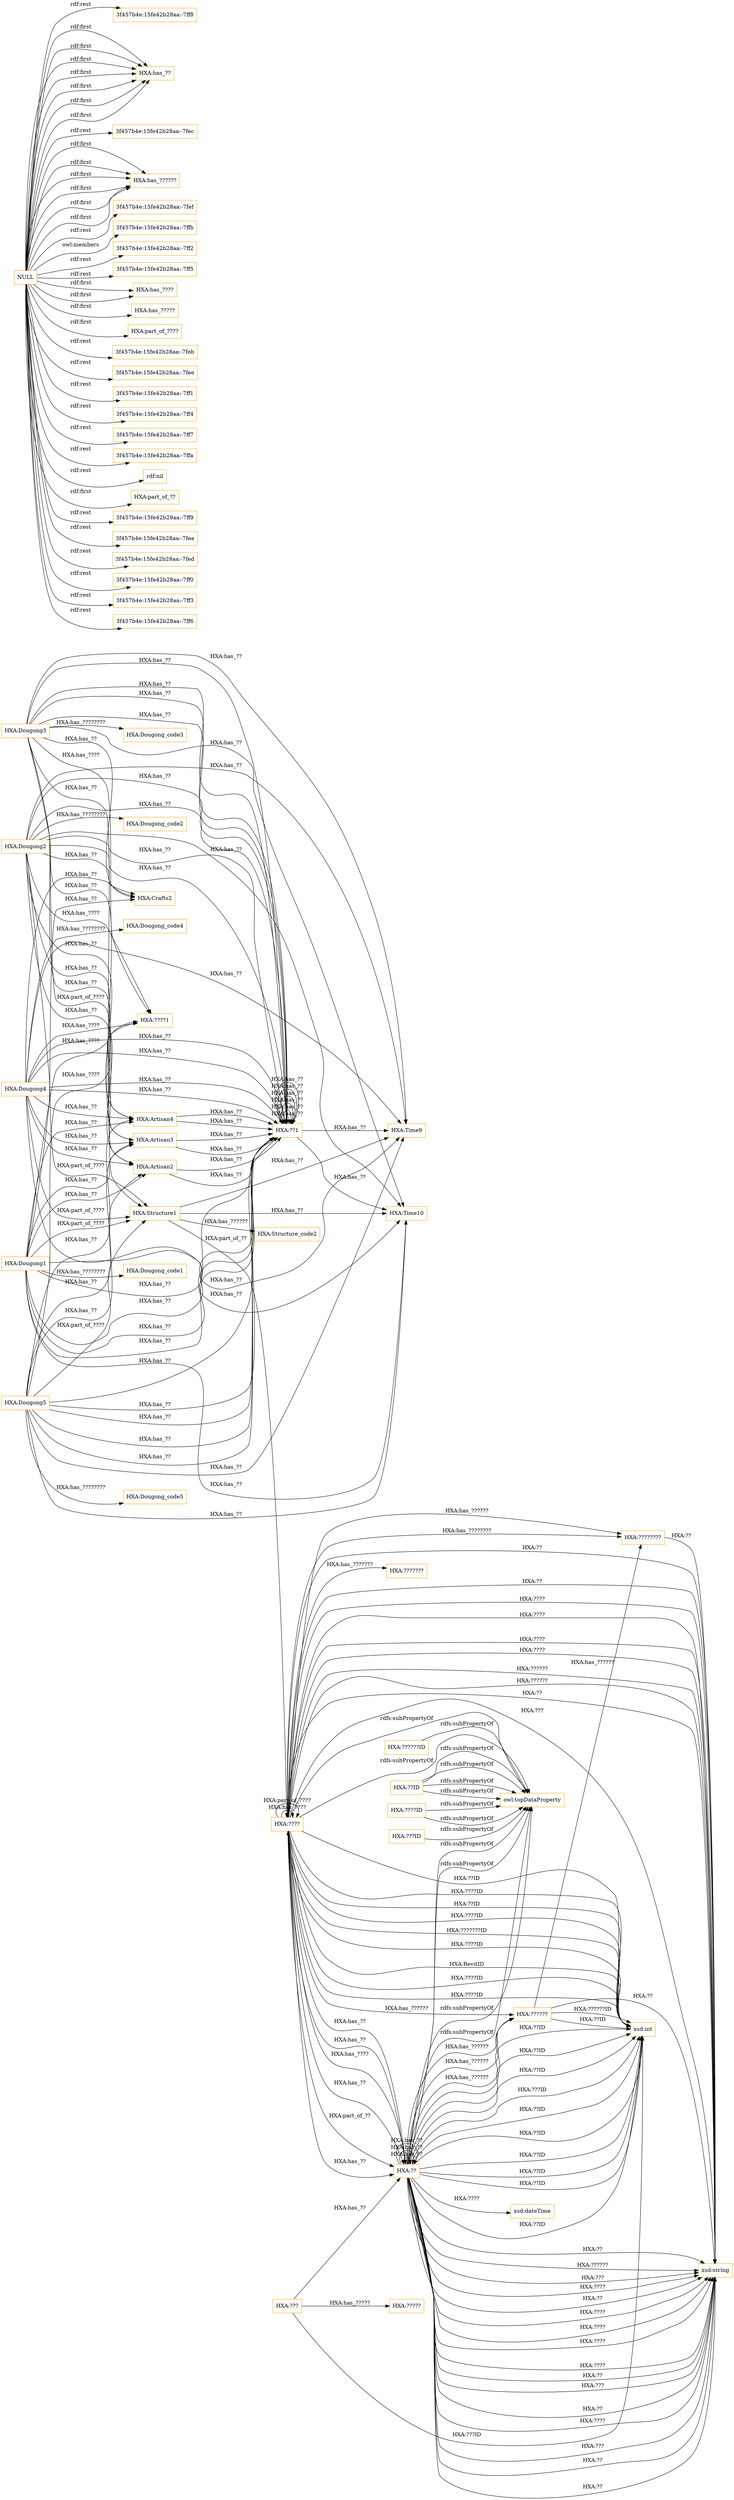 digraph ar2dtool_diagram { 
rankdir=LR;
size="1501"
node [shape = rectangle, color="orange"]; "HXA:??????" "HXA:????????" "HXA:????" "HXA:??" "HXA:????" "HXA:???????" "HXA:??" "HXA:??????" "HXA:????" "HXA:??" "HXA:??????" "HXA:??" "HXA:???" "HXA:??" "HXA:??????" "HXA:????????" "HXA:??" "HXA:????????" "HXA:??" "HXA:??" "HXA:????" "HXA:????" "HXA:??" "HXA:??????" "HXA:??" "HXA:??" "HXA:?????" "HXA:????" ; /*classes style*/
	"HXA:??" -> "owl:topDataProperty" [ label = "rdfs:subPropertyOf" ];
	"HXA:Structure1" -> "HXA:Time10" [ label = "HXA:has_??" ];
	"HXA:Structure1" -> "HXA:Time9" [ label = "HXA:has_??" ];
	"HXA:Structure1" -> "HXA:????" [ label = "HXA:part_of_??" ];
	"HXA:Structure1" -> "HXA:Structure_code2" [ label = "HXA:has_??????" ];
	"HXA:Dougong4" -> "HXA:??1" [ label = "HXA:has_??" ];
	"HXA:Dougong4" -> "HXA:Structure1" [ label = "HXA:part_of_????" ];
	"HXA:Dougong4" -> "HXA:Artisan4" [ label = "HXA:has_??" ];
	"HXA:Dougong4" -> "HXA:??1" [ label = "HXA:has_??" ];
	"HXA:Dougong4" -> "HXA:Crafts2" [ label = "HXA:has_??" ];
	"HXA:Dougong4" -> "HXA:??1" [ label = "HXA:has_??" ];
	"HXA:Dougong4" -> "HXA:Artisan2" [ label = "HXA:has_??" ];
	"HXA:Dougong4" -> "HXA:Time9" [ label = "HXA:has_??" ];
	"HXA:Dougong4" -> "HXA:??1" [ label = "HXA:has_??" ];
	"HXA:Dougong4" -> "HXA:????1" [ label = "HXA:has_????" ];
	"HXA:Dougong4" -> "HXA:Dougong_code4" [ label = "HXA:has_????????" ];
	"HXA:Dougong4" -> "HXA:Artisan3" [ label = "HXA:has_??" ];
	"HXA:Dougong4" -> "HXA:Time10" [ label = "HXA:has_??" ];
	"HXA:??ID" -> "owl:topDataProperty" [ label = "rdfs:subPropertyOf" ];
	"HXA:????ID" -> "owl:topDataProperty" [ label = "rdfs:subPropertyOf" ];
	"HXA:??" -> "owl:topDataProperty" [ label = "rdfs:subPropertyOf" ];
	"HXA:??" -> "owl:topDataProperty" [ label = "rdfs:subPropertyOf" ];
	"HXA:??" -> "owl:topDataProperty" [ label = "rdfs:subPropertyOf" ];
	"HXA:Dougong3" -> "HXA:Artisan3" [ label = "HXA:has_??" ];
	"HXA:Dougong3" -> "HXA:Crafts2" [ label = "HXA:has_??" ];
	"HXA:Dougong3" -> "HXA:??1" [ label = "HXA:has_??" ];
	"HXA:Dougong3" -> "HXA:Time9" [ label = "HXA:has_??" ];
	"HXA:Dougong3" -> "HXA:Dougong_code3" [ label = "HXA:has_????????" ];
	"HXA:Dougong3" -> "HXA:??1" [ label = "HXA:has_??" ];
	"HXA:Dougong3" -> "HXA:Time10" [ label = "HXA:has_??" ];
	"HXA:Dougong3" -> "HXA:??1" [ label = "HXA:has_??" ];
	"HXA:Dougong3" -> "HXA:Artisan2" [ label = "HXA:has_??" ];
	"HXA:Dougong3" -> "HXA:??1" [ label = "HXA:has_??" ];
	"HXA:Dougong3" -> "HXA:Structure1" [ label = "HXA:part_of_????" ];
	"HXA:Dougong3" -> "HXA:????1" [ label = "HXA:has_????" ];
	"HXA:Dougong3" -> "HXA:Artisan4" [ label = "HXA:has_??" ];
	"HXA:Artisan4" -> "HXA:??1" [ label = "HXA:has_??" ];
	"HXA:Artisan4" -> "HXA:??1" [ label = "HXA:has_??" ];
	"HXA:????ID" -> "owl:topDataProperty" [ label = "rdfs:subPropertyOf" ];
	"HXA:Dougong2" -> "HXA:??1" [ label = "HXA:has_??" ];
	"HXA:Dougong2" -> "HXA:Artisan2" [ label = "HXA:has_??" ];
	"HXA:Dougong2" -> "HXA:Structure1" [ label = "HXA:part_of_????" ];
	"HXA:Dougong2" -> "HXA:??1" [ label = "HXA:has_??" ];
	"HXA:Dougong2" -> "HXA:Crafts2" [ label = "HXA:has_??" ];
	"HXA:Dougong2" -> "HXA:????1" [ label = "HXA:has_????" ];
	"HXA:Dougong2" -> "HXA:Dougong_code2" [ label = "HXA:has_????????" ];
	"HXA:Dougong2" -> "HXA:Time9" [ label = "HXA:has_??" ];
	"HXA:Dougong2" -> "HXA:??1" [ label = "HXA:has_??" ];
	"HXA:Dougong2" -> "HXA:Time10" [ label = "HXA:has_??" ];
	"HXA:Dougong2" -> "HXA:Artisan3" [ label = "HXA:has_??" ];
	"HXA:Dougong2" -> "HXA:??1" [ label = "HXA:has_??" ];
	"HXA:Dougong2" -> "HXA:Artisan4" [ label = "HXA:has_??" ];
	"HXA:Artisan3" -> "HXA:??1" [ label = "HXA:has_??" ];
	"HXA:Artisan3" -> "HXA:??1" [ label = "HXA:has_??" ];
	"HXA:???ID" -> "owl:topDataProperty" [ label = "rdfs:subPropertyOf" ];
	"HXA:Dougong1" -> "HXA:??1" [ label = "HXA:has_??" ];
	"HXA:Dougong1" -> "HXA:Crafts2" [ label = "HXA:has_??" ];
	"HXA:Dougong1" -> "HXA:Time9" [ label = "HXA:has_??" ];
	"HXA:Dougong1" -> "HXA:??1" [ label = "HXA:has_??" ];
	"HXA:Dougong1" -> "HXA:Time10" [ label = "HXA:has_??" ];
	"HXA:Dougong1" -> "HXA:??1" [ label = "HXA:has_??" ];
	"HXA:Dougong1" -> "HXA:Artisan2" [ label = "HXA:has_??" ];
	"HXA:Dougong1" -> "HXA:Artisan4" [ label = "HXA:has_??" ];
	"HXA:Dougong1" -> "HXA:??1" [ label = "HXA:has_??" ];
	"HXA:Dougong1" -> "HXA:????1" [ label = "HXA:has_????" ];
	"HXA:Dougong1" -> "HXA:Structure1" [ label = "HXA:part_of_????" ];
	"HXA:Dougong1" -> "HXA:Dougong_code1" [ label = "HXA:has_????????" ];
	"HXA:Dougong1" -> "HXA:Artisan3" [ label = "HXA:has_??" ];
	"NULL" -> "3f457b4e:15fe42b28aa:-7ff8" [ label = "rdf:rest" ];
	"NULL" -> "HXA:has_??" [ label = "rdf:first" ];
	"NULL" -> "3f457b4e:15fe42b28aa:-7fec" [ label = "rdf:rest" ];
	"NULL" -> "HXA:has_??????" [ label = "rdf:first" ];
	"NULL" -> "3f457b4e:15fe42b28aa:-7fef" [ label = "rdf:rest" ];
	"NULL" -> "3f457b4e:15fe42b28aa:-7ffb" [ label = "owl:members" ];
	"NULL" -> "3f457b4e:15fe42b28aa:-7ff2" [ label = "rdf:rest" ];
	"NULL" -> "3f457b4e:15fe42b28aa:-7ff5" [ label = "rdf:rest" ];
	"NULL" -> "HXA:has_????" [ label = "rdf:first" ];
	"NULL" -> "HXA:has_??????" [ label = "rdf:first" ];
	"NULL" -> "HXA:has_?????" [ label = "rdf:first" ];
	"NULL" -> "HXA:has_??" [ label = "rdf:first" ];
	"NULL" -> "HXA:has_??" [ label = "rdf:first" ];
	"NULL" -> "HXA:has_????" [ label = "rdf:first" ];
	"NULL" -> "HXA:part_of_????" [ label = "rdf:first" ];
	"NULL" -> "HXA:has_??" [ label = "rdf:first" ];
	"NULL" -> "3f457b4e:15fe42b28aa:-7feb" [ label = "rdf:rest" ];
	"NULL" -> "3f457b4e:15fe42b28aa:-7fee" [ label = "rdf:rest" ];
	"NULL" -> "HXA:has_??" [ label = "rdf:first" ];
	"NULL" -> "3f457b4e:15fe42b28aa:-7ff1" [ label = "rdf:rest" ];
	"NULL" -> "3f457b4e:15fe42b28aa:-7ff4" [ label = "rdf:rest" ];
	"NULL" -> "3f457b4e:15fe42b28aa:-7ff7" [ label = "rdf:rest" ];
	"NULL" -> "HXA:has_??????" [ label = "rdf:first" ];
	"NULL" -> "HXA:has_??" [ label = "rdf:first" ];
	"NULL" -> "3f457b4e:15fe42b28aa:-7ffa" [ label = "rdf:rest" ];
	"NULL" -> "rdf:nil" [ label = "rdf:rest" ];
	"NULL" -> "HXA:part_of_??" [ label = "rdf:first" ];
	"NULL" -> "HXA:has_??????" [ label = "rdf:first" ];
	"NULL" -> "3f457b4e:15fe42b28aa:-7ff9" [ label = "rdf:rest" ];
	"NULL" -> "HXA:has_??????" [ label = "rdf:first" ];
	"NULL" -> "3f457b4e:15fe42b28aa:-7fea" [ label = "rdf:rest" ];
	"NULL" -> "3f457b4e:15fe42b28aa:-7fed" [ label = "rdf:rest" ];
	"NULL" -> "3f457b4e:15fe42b28aa:-7ff0" [ label = "rdf:rest" ];
	"NULL" -> "3f457b4e:15fe42b28aa:-7ff3" [ label = "rdf:rest" ];
	"NULL" -> "3f457b4e:15fe42b28aa:-7ff6" [ label = "rdf:rest" ];
	"NULL" -> "HXA:has_??????" [ label = "rdf:first" ];
	"NULL" -> "HXA:has_??" [ label = "rdf:first" ];
	"HXA:Artisan2" -> "HXA:??1" [ label = "HXA:has_??" ];
	"HXA:Artisan2" -> "HXA:??1" [ label = "HXA:has_??" ];
	"HXA:??ID" -> "owl:topDataProperty" [ label = "rdfs:subPropertyOf" ];
	"HXA:??1" -> "HXA:??1" [ label = "HXA:has_??" ];
	"HXA:??1" -> "HXA:??1" [ label = "HXA:has_??" ];
	"HXA:??1" -> "HXA:Time9" [ label = "HXA:has_??" ];
	"HXA:??1" -> "HXA:??1" [ label = "HXA:has_??" ];
	"HXA:??1" -> "HXA:??1" [ label = "HXA:has_??" ];
	"HXA:??1" -> "HXA:Time10" [ label = "HXA:has_??" ];
	"HXA:??1" -> "HXA:??1" [ label = "HXA:has_??" ];
	"HXA:??1" -> "HXA:??1" [ label = "HXA:has_??" ];
	"HXA:??ID" -> "owl:topDataProperty" [ label = "rdfs:subPropertyOf" ];
	"HXA:??????ID" -> "owl:topDataProperty" [ label = "rdfs:subPropertyOf" ];
	"HXA:????" -> "owl:topDataProperty" [ label = "rdfs:subPropertyOf" ];
	"HXA:Dougong5" -> "HXA:Artisan3" [ label = "HXA:has_??" ];
	"HXA:Dougong5" -> "HXA:????1" [ label = "HXA:has_????" ];
	"HXA:Dougong5" -> "HXA:Artisan2" [ label = "HXA:has_??" ];
	"HXA:Dougong5" -> "HXA:??1" [ label = "HXA:has_??" ];
	"HXA:Dougong5" -> "HXA:Time10" [ label = "HXA:has_??" ];
	"HXA:Dougong5" -> "HXA:??1" [ label = "HXA:has_??" ];
	"HXA:Dougong5" -> "HXA:Structure1" [ label = "HXA:part_of_????" ];
	"HXA:Dougong5" -> "HXA:??1" [ label = "HXA:has_??" ];
	"HXA:Dougong5" -> "HXA:Artisan4" [ label = "HXA:has_??" ];
	"HXA:Dougong5" -> "HXA:??1" [ label = "HXA:has_??" ];
	"HXA:Dougong5" -> "HXA:Dougong_code5" [ label = "HXA:has_????????" ];
	"HXA:Dougong5" -> "HXA:??1" [ label = "HXA:has_??" ];
	"HXA:Dougong5" -> "HXA:Time9" [ label = "HXA:has_??" ];
	"HXA:??ID" -> "owl:topDataProperty" [ label = "rdfs:subPropertyOf" ];
	"HXA:????" -> "owl:topDataProperty" [ label = "rdfs:subPropertyOf" ];
	"HXA:????" -> "xsd:string" [ label = "HXA:??" ];
	"HXA:????" -> "xsd:int" [ label = "HXA:RevitID" ];
	"HXA:????" -> "xsd:int" [ label = "HXA:????ID" ];
	"HXA:????" -> "xsd:string" [ label = "HXA:??" ];
	"HXA:??" -> "xsd:int" [ label = "HXA:??ID" ];
	"HXA:??" -> "xsd:int" [ label = "HXA:??ID" ];
	"HXA:???" -> "HXA:??" [ label = "HXA:has_??" ];
	"HXA:??" -> "xsd:int" [ label = "HXA:??ID" ];
	"HXA:??" -> "HXA:????" [ label = "HXA:has_????" ];
	"HXA:????" -> "HXA:????" [ label = "HXA:has_????" ];
	"HXA:??" -> "xsd:string" [ label = "HXA:??" ];
	"HXA:??" -> "HXA:??" [ label = "HXA:has_??" ];
	"HXA:???" -> "HXA:?????" [ label = "HXA:has_?????" ];
	"HXA:??????" -> "xsd:string" [ label = "HXA:??" ];
	"HXA:????????" -> "xsd:string" [ label = "HXA:??" ];
	"HXA:????" -> "xsd:string" [ label = "HXA:????" ];
	"HXA:??" -> "HXA:??????" [ label = "HXA:has_??????" ];
	"HXA:????" -> "xsd:string" [ label = "HXA:????" ];
	"HXA:??????" -> "xsd:int" [ label = "HXA:??ID" ];
	"HXA:????" -> "HXA:??" [ label = "HXA:has_??" ];
	"HXA:??" -> "xsd:int" [ label = "HXA:??ID" ];
	"HXA:??" -> "xsd:int" [ label = "HXA:??ID" ];
	"HXA:??????" -> "xsd:int" [ label = "HXA:??????ID" ];
	"HXA:????" -> "xsd:int" [ label = "HXA:????ID" ];
	"HXA:??" -> "xsd:string" [ label = "HXA:??????" ];
	"HXA:??" -> "xsd:string" [ label = "HXA:???" ];
	"HXA:????" -> "xsd:string" [ label = "HXA:????" ];
	"HXA:????" -> "HXA:????" [ label = "HXA:part_of_????" ];
	"HXA:??" -> "xsd:int" [ label = "HXA:??ID" ];
	"HXA:??" -> "xsd:dateTime" [ label = "HXA:????" ];
	"HXA:????" -> "xsd:string" [ label = "HXA:????" ];
	"HXA:????" -> "HXA:??????" [ label = "HXA:has_??????" ];
	"HXA:????" -> "xsd:int" [ label = "HXA:????ID" ];
	"HXA:????" -> "HXA:??" [ label = "HXA:part_of_??" ];
	"HXA:??" -> "xsd:string" [ label = "HXA:????" ];
	"HXA:??" -> "xsd:string" [ label = "HXA:????" ];
	"HXA:????" -> "xsd:string" [ label = "HXA:??????" ];
	"HXA:????" -> "HXA:??" [ label = "HXA:has_??" ];
	"HXA:????" -> "HXA:???????" [ label = "HXA:has_???????" ];
	"HXA:????" -> "xsd:string" [ label = "HXA:??????" ];
	"HXA:????" -> "HXA:????????" [ label = "HXA:has_??????" ];
	"HXA:??" -> "xsd:string" [ label = "HXA:??" ];
	"HXA:??" -> "HXA:??" [ label = "HXA:has_??" ];
	"HXA:????" -> "xsd:int" [ label = "HXA:??ID" ];
	"HXA:??" -> "xsd:int" [ label = "HXA:??ID" ];
	"HXA:??" -> "HXA:??" [ label = "HXA:has_??" ];
	"HXA:??" -> "xsd:string" [ label = "HXA:???" ];
	"HXA:????" -> "xsd:int" [ label = "HXA:??ID" ];
	"HXA:??" -> "xsd:string" [ label = "HXA:??" ];
	"HXA:????" -> "xsd:int" [ label = "HXA:????ID" ];
	"HXA:??" -> "xsd:int" [ label = "HXA:??ID" ];
	"HXA:???" -> "xsd:int" [ label = "HXA:???ID" ];
	"HXA:??" -> "HXA:??????" [ label = "HXA:has_??????" ];
	"HXA:??" -> "HXA:??????" [ label = "HXA:has_??????" ];
	"HXA:??" -> "xsd:string" [ label = "HXA:????" ];
	"HXA:??" -> "xsd:int" [ label = "HXA:???ID" ];
	"HXA:??" -> "xsd:string" [ label = "HXA:???" ];
	"HXA:??" -> "xsd:int" [ label = "HXA:??ID" ];
	"HXA:??" -> "xsd:string" [ label = "HXA:??" ];
	"HXA:??" -> "xsd:string" [ label = "HXA:??" ];
	"HXA:????" -> "HXA:????????" [ label = "HXA:has_????????" ];
	"HXA:??" -> "xsd:string" [ label = "HXA:??" ];
	"HXA:????" -> "xsd:int" [ label = "HXA:???????ID" ];
	"HXA:????" -> "HXA:??" [ label = "HXA:has_??" ];
	"HXA:??" -> "xsd:string" [ label = "HXA:????" ];
	"HXA:??" -> "xsd:string" [ label = "HXA:????" ];
	"HXA:??????" -> "HXA:????????" [ label = "HXA:has_??????" ];
	"HXA:????" -> "xsd:string" [ label = "HXA:??" ];
	"HXA:????" -> "HXA:??" [ label = "HXA:has_??" ];
	"HXA:????" -> "xsd:int" [ label = "HXA:????ID" ];
	"HXA:????" -> "xsd:string" [ label = "HXA:???" ];
	"HXA:??" -> "xsd:string" [ label = "HXA:????" ];

}
